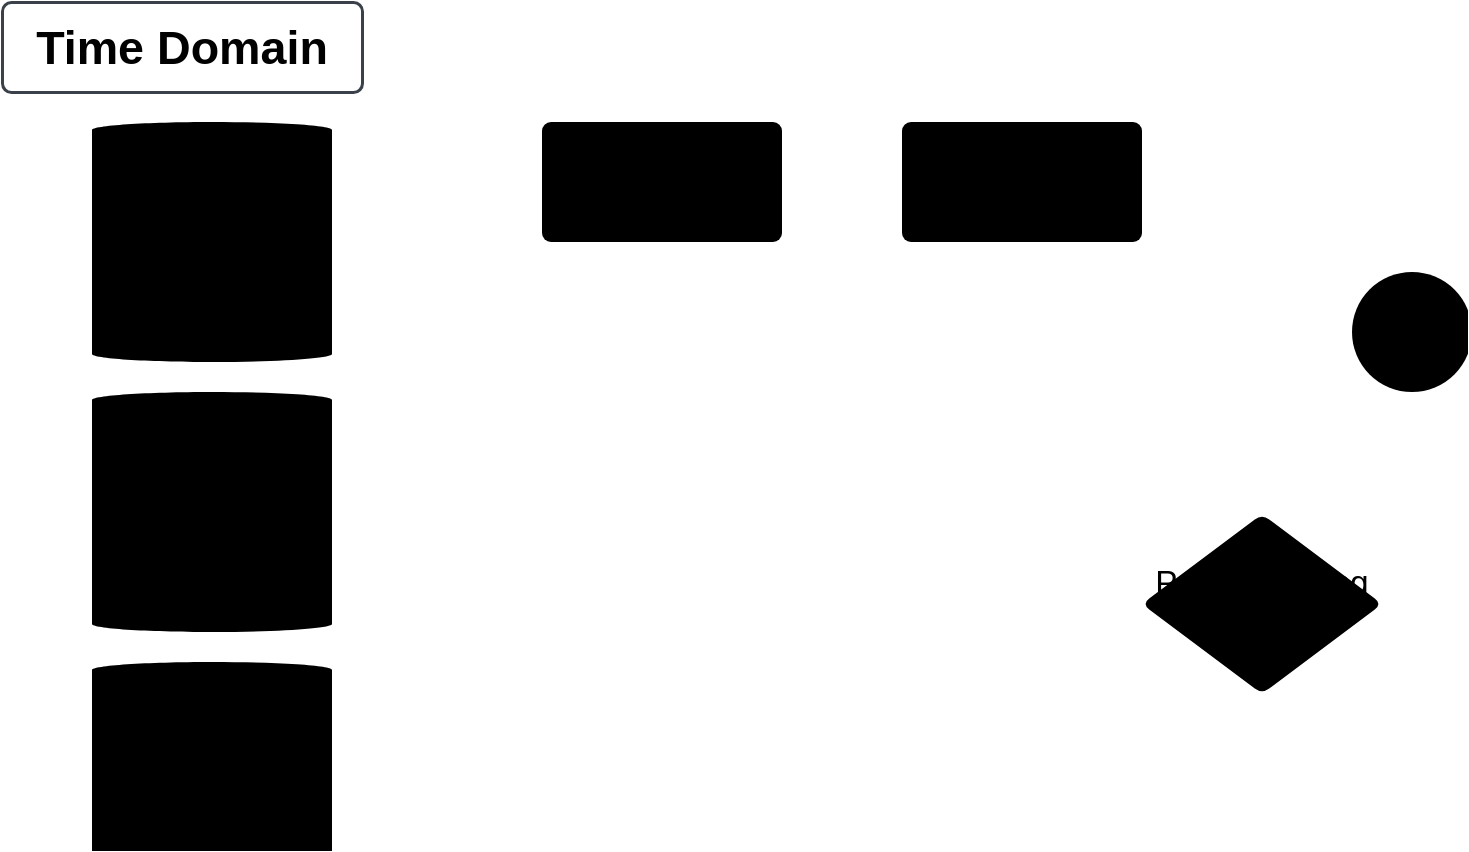 <mxfile version="25.0.3">
  <diagram name="Page-1" id="pvwVrU2Ky_9N1OxUDSoq">
    <mxGraphModel dx="984" dy="644" grid="1" gridSize="10" guides="1" tooltips="1" connect="1" arrows="1" fold="1" page="1" pageScale="1" pageWidth="827" pageHeight="1169" math="0" shadow="0">
      <root>
        <mxCell id="0" />
        <mxCell id="1" parent="0" />
        <mxCell id="qX7sRzLOkHeoFOzstgkA-9" value="Linear Regression" style="html=1;overflow=block;blockSpacing=1;whiteSpace=wrap;fontSize=16.7;spacing=3.8;strokeColor=#unset;rounded=1;absoluteArcSize=1;arcSize=9;fillColor=#unset;strokeWidth=NaN;lucidId=tUlzZQ0rR7q3;" vertex="1" parent="1">
          <mxGeometry x="315" y="90" width="120" height="60" as="geometry" />
        </mxCell>
        <mxCell id="qX7sRzLOkHeoFOzstgkA-10" value="Feature" style="html=1;overflow=block;blockSpacing=1;whiteSpace=wrap;ellipse;fontSize=16.7;spacing=3.8;strokeColor=#unset;rounded=1;absoluteArcSize=1;arcSize=9;fillColor=#unset;strokeWidth=NaN;lucidId=xUlzH13IV_X~;" vertex="1" parent="1">
          <mxGeometry x="720" y="165" width="60" height="60" as="geometry" />
        </mxCell>
        <mxCell id="qX7sRzLOkHeoFOzstgkA-11" value="Preprocessing (process)" style="html=1;overflow=block;blockSpacing=1;whiteSpace=wrap;rhombus;fontSize=16.7;spacing=3.8;strokeColor=#unset;rounded=1;absoluteArcSize=1;arcSize=9;fillColor=#unset;strokeWidth=NaN;lucidId=RVlzYOxM.Xo~;" vertex="1" parent="1">
          <mxGeometry x="615" y="286" width="120" height="90" as="geometry" />
        </mxCell>
        <mxCell id="qX7sRzLOkHeoFOzstgkA-12" value="Continoues Time Series (sequence-to-label)" style="html=1;overflow=block;blockSpacing=1;whiteSpace=wrap;shape=cylinder3;size=4;anchorPointDirection=0;boundedLbl=1;fontSize=16.7;spacing=3.8;strokeColor=#unset;rounded=1;absoluteArcSize=1;arcSize=9;fillColor=#unset;strokeWidth=NaN;lucidId=AXlzL4wqDmtS;" vertex="1" parent="1">
          <mxGeometry x="90" y="90" width="120" height="120" as="geometry" />
        </mxCell>
        <mxCell id="qX7sRzLOkHeoFOzstgkA-13" value="Time Domain" style="html=1;overflow=block;blockSpacing=1;whiteSpace=wrap;fontSize=23.3;fontStyle=1;spacing=0;strokeColor=#3a414a;strokeOpacity=100;fillOpacity=0;rounded=1;absoluteArcSize=1;arcSize=9;fillColor=#000000;strokeWidth=1.5;lucidId=a2lzPlyJABOO;" vertex="1" parent="1">
          <mxGeometry x="45" y="30" width="180" height="45" as="geometry" />
        </mxCell>
        <mxCell id="qX7sRzLOkHeoFOzstgkA-14" value="Equally Epoched Time Series" style="html=1;overflow=block;blockSpacing=1;whiteSpace=wrap;shape=cylinder3;size=4;anchorPointDirection=0;boundedLbl=1;fontSize=16.7;spacing=3.8;strokeColor=#unset;rounded=1;absoluteArcSize=1;arcSize=9;fillColor=#unset;strokeWidth=NaN;lucidId=V3lzgWcmkv5n;" vertex="1" parent="1">
          <mxGeometry x="90" y="225" width="120" height="120" as="geometry" />
        </mxCell>
        <mxCell id="qX7sRzLOkHeoFOzstgkA-15" value="Equally Sliding Windows Time Series" style="html=1;overflow=block;blockSpacing=1;whiteSpace=wrap;shape=cylinder3;size=4;anchorPointDirection=0;boundedLbl=1;fontSize=16.7;spacing=3.8;strokeColor=#unset;rounded=1;absoluteArcSize=1;arcSize=9;fillColor=#unset;strokeWidth=NaN;lucidId=-5lzNkiLlerd;" vertex="1" parent="1">
          <mxGeometry x="90" y="360" width="120" height="120" as="geometry" />
        </mxCell>
        <mxCell id="qX7sRzLOkHeoFOzstgkA-16" value="Future Horizons" style="html=1;overflow=block;blockSpacing=1;whiteSpace=wrap;fontSize=16.7;spacing=3.8;strokeColor=#unset;rounded=1;absoluteArcSize=1;arcSize=9;fillColor=#unset;strokeWidth=NaN;lucidId=w_lzcpIU6CJ1;" vertex="1" parent="1">
          <mxGeometry x="495" y="90" width="120" height="60" as="geometry" />
        </mxCell>
      </root>
    </mxGraphModel>
  </diagram>
</mxfile>
